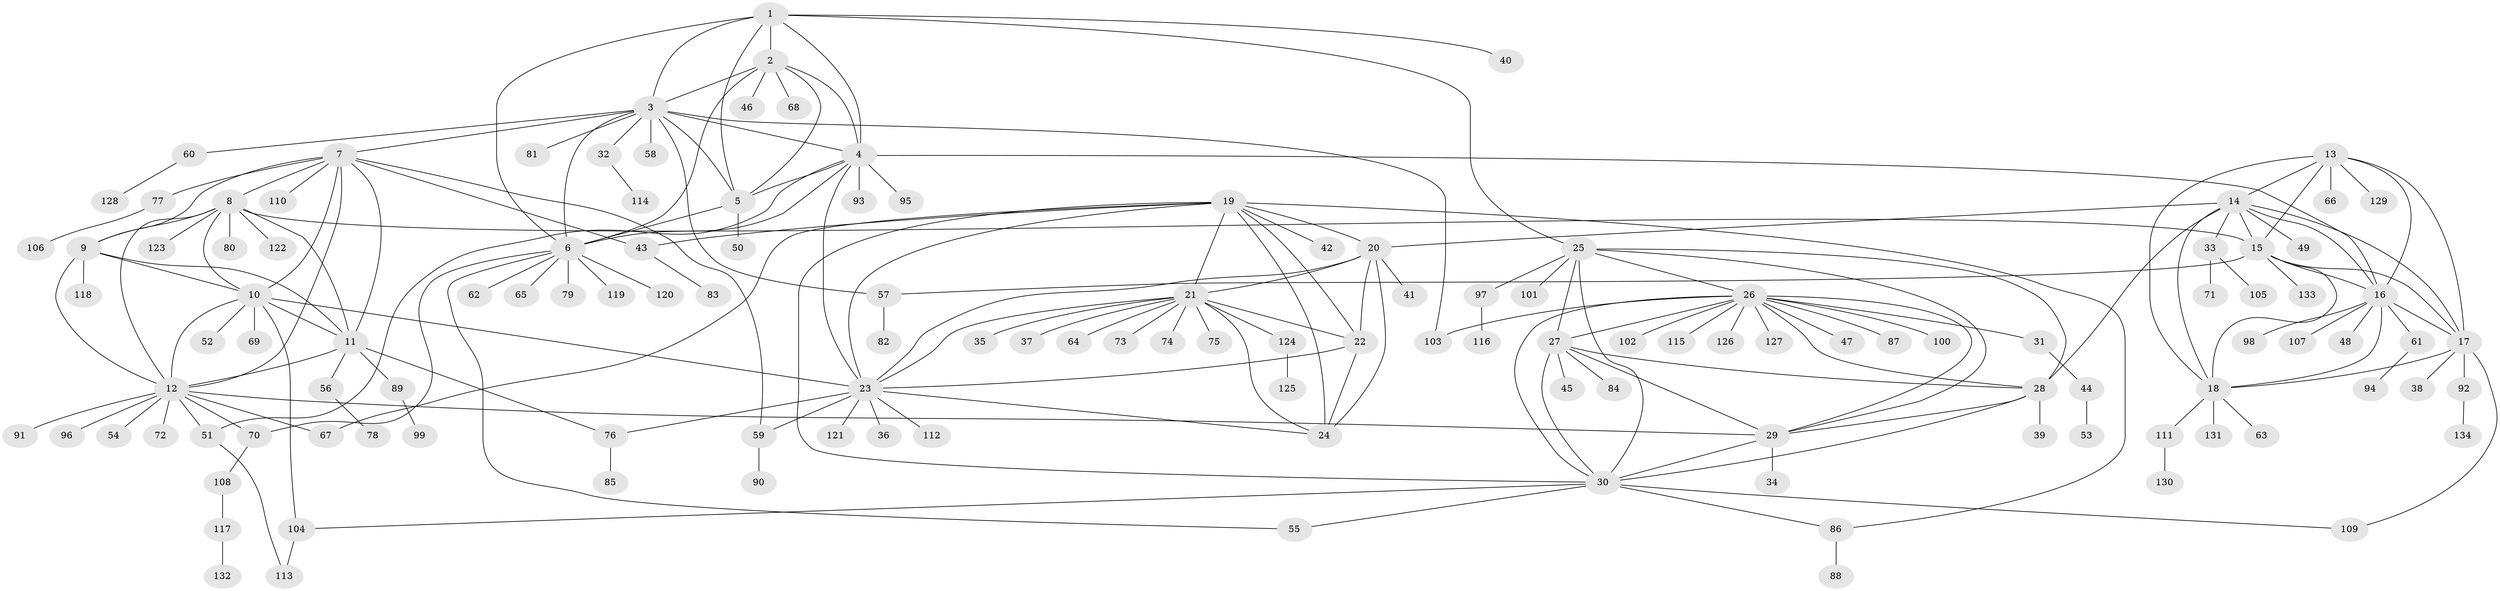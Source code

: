// coarse degree distribution, {1: 0.5740740740740741, 8: 0.05555555555555555, 4: 0.037037037037037035, 9: 0.05555555555555555, 2: 0.1111111111111111, 6: 0.09259259259259259, 7: 0.07407407407407407}
// Generated by graph-tools (version 1.1) at 2025/37/03/04/25 23:37:32]
// undirected, 134 vertices, 202 edges
graph export_dot {
  node [color=gray90,style=filled];
  1;
  2;
  3;
  4;
  5;
  6;
  7;
  8;
  9;
  10;
  11;
  12;
  13;
  14;
  15;
  16;
  17;
  18;
  19;
  20;
  21;
  22;
  23;
  24;
  25;
  26;
  27;
  28;
  29;
  30;
  31;
  32;
  33;
  34;
  35;
  36;
  37;
  38;
  39;
  40;
  41;
  42;
  43;
  44;
  45;
  46;
  47;
  48;
  49;
  50;
  51;
  52;
  53;
  54;
  55;
  56;
  57;
  58;
  59;
  60;
  61;
  62;
  63;
  64;
  65;
  66;
  67;
  68;
  69;
  70;
  71;
  72;
  73;
  74;
  75;
  76;
  77;
  78;
  79;
  80;
  81;
  82;
  83;
  84;
  85;
  86;
  87;
  88;
  89;
  90;
  91;
  92;
  93;
  94;
  95;
  96;
  97;
  98;
  99;
  100;
  101;
  102;
  103;
  104;
  105;
  106;
  107;
  108;
  109;
  110;
  111;
  112;
  113;
  114;
  115;
  116;
  117;
  118;
  119;
  120;
  121;
  122;
  123;
  124;
  125;
  126;
  127;
  128;
  129;
  130;
  131;
  132;
  133;
  134;
  1 -- 2;
  1 -- 3;
  1 -- 4;
  1 -- 5;
  1 -- 6;
  1 -- 25;
  1 -- 40;
  2 -- 3;
  2 -- 4;
  2 -- 5;
  2 -- 6;
  2 -- 46;
  2 -- 68;
  3 -- 4;
  3 -- 5;
  3 -- 6;
  3 -- 7;
  3 -- 32;
  3 -- 57;
  3 -- 58;
  3 -- 60;
  3 -- 81;
  3 -- 103;
  4 -- 5;
  4 -- 6;
  4 -- 16;
  4 -- 23;
  4 -- 51;
  4 -- 93;
  4 -- 95;
  5 -- 6;
  5 -- 50;
  6 -- 55;
  6 -- 62;
  6 -- 65;
  6 -- 70;
  6 -- 79;
  6 -- 119;
  6 -- 120;
  7 -- 8;
  7 -- 9;
  7 -- 10;
  7 -- 11;
  7 -- 12;
  7 -- 43;
  7 -- 59;
  7 -- 77;
  7 -- 110;
  8 -- 9;
  8 -- 10;
  8 -- 11;
  8 -- 12;
  8 -- 15;
  8 -- 80;
  8 -- 122;
  8 -- 123;
  9 -- 10;
  9 -- 11;
  9 -- 12;
  9 -- 118;
  10 -- 11;
  10 -- 12;
  10 -- 23;
  10 -- 52;
  10 -- 69;
  10 -- 104;
  11 -- 12;
  11 -- 56;
  11 -- 76;
  11 -- 89;
  12 -- 29;
  12 -- 51;
  12 -- 54;
  12 -- 67;
  12 -- 70;
  12 -- 72;
  12 -- 91;
  12 -- 96;
  13 -- 14;
  13 -- 15;
  13 -- 16;
  13 -- 17;
  13 -- 18;
  13 -- 66;
  13 -- 129;
  14 -- 15;
  14 -- 16;
  14 -- 17;
  14 -- 18;
  14 -- 20;
  14 -- 28;
  14 -- 33;
  14 -- 49;
  15 -- 16;
  15 -- 17;
  15 -- 18;
  15 -- 57;
  15 -- 133;
  16 -- 17;
  16 -- 18;
  16 -- 48;
  16 -- 61;
  16 -- 98;
  16 -- 107;
  17 -- 18;
  17 -- 38;
  17 -- 92;
  17 -- 109;
  18 -- 63;
  18 -- 111;
  18 -- 131;
  19 -- 20;
  19 -- 21;
  19 -- 22;
  19 -- 23;
  19 -- 24;
  19 -- 30;
  19 -- 42;
  19 -- 43;
  19 -- 67;
  19 -- 86;
  20 -- 21;
  20 -- 22;
  20 -- 23;
  20 -- 24;
  20 -- 41;
  21 -- 22;
  21 -- 23;
  21 -- 24;
  21 -- 35;
  21 -- 37;
  21 -- 64;
  21 -- 73;
  21 -- 74;
  21 -- 75;
  21 -- 124;
  22 -- 23;
  22 -- 24;
  23 -- 24;
  23 -- 36;
  23 -- 59;
  23 -- 76;
  23 -- 112;
  23 -- 121;
  25 -- 26;
  25 -- 27;
  25 -- 28;
  25 -- 29;
  25 -- 30;
  25 -- 97;
  25 -- 101;
  26 -- 27;
  26 -- 28;
  26 -- 29;
  26 -- 30;
  26 -- 31;
  26 -- 47;
  26 -- 87;
  26 -- 100;
  26 -- 102;
  26 -- 103;
  26 -- 115;
  26 -- 126;
  26 -- 127;
  27 -- 28;
  27 -- 29;
  27 -- 30;
  27 -- 45;
  27 -- 84;
  28 -- 29;
  28 -- 30;
  28 -- 39;
  29 -- 30;
  29 -- 34;
  30 -- 55;
  30 -- 86;
  30 -- 104;
  30 -- 109;
  31 -- 44;
  32 -- 114;
  33 -- 71;
  33 -- 105;
  43 -- 83;
  44 -- 53;
  51 -- 113;
  56 -- 78;
  57 -- 82;
  59 -- 90;
  60 -- 128;
  61 -- 94;
  70 -- 108;
  76 -- 85;
  77 -- 106;
  86 -- 88;
  89 -- 99;
  92 -- 134;
  97 -- 116;
  104 -- 113;
  108 -- 117;
  111 -- 130;
  117 -- 132;
  124 -- 125;
}
